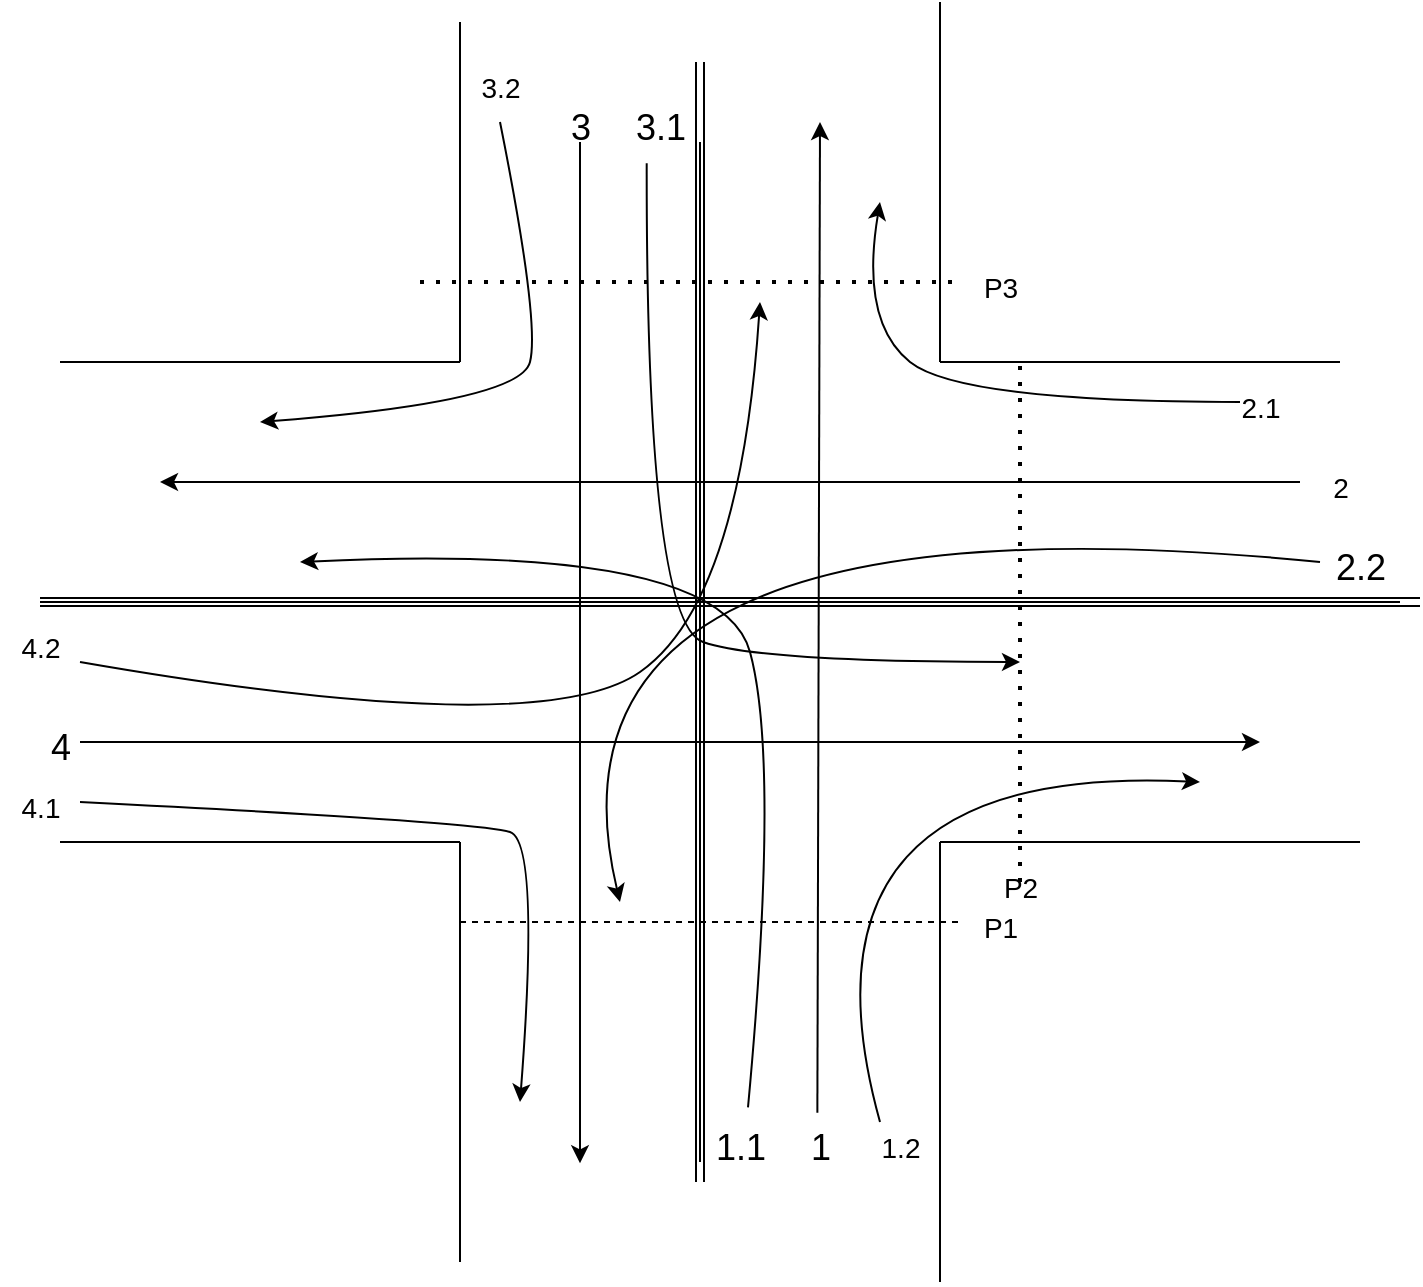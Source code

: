 <mxfile version="24.8.2">
  <diagram name="Page-1" id="zH5GY4t5iD_Y-iPOuaXM">
    <mxGraphModel dx="1851" dy="1896" grid="1" gridSize="10" guides="1" tooltips="1" connect="1" arrows="1" fold="1" page="1" pageScale="1" pageWidth="850" pageHeight="1100" math="0" shadow="0">
      <root>
        <mxCell id="0" />
        <mxCell id="1" parent="0" />
        <mxCell id="PK-pG4Fu_bIfuyA8u-6o-1" value="" style="endArrow=none;html=1;rounded=0;" edge="1" parent="1">
          <mxGeometry width="50" height="50" relative="1" as="geometry">
            <mxPoint x="40" y="40" as="sourcePoint" />
            <mxPoint x="240" y="40" as="targetPoint" />
          </mxGeometry>
        </mxCell>
        <mxCell id="PK-pG4Fu_bIfuyA8u-6o-2" value="" style="endArrow=none;html=1;rounded=0;" edge="1" parent="1">
          <mxGeometry width="50" height="50" relative="1" as="geometry">
            <mxPoint x="40" y="280" as="sourcePoint" />
            <mxPoint x="240" y="280" as="targetPoint" />
          </mxGeometry>
        </mxCell>
        <mxCell id="PK-pG4Fu_bIfuyA8u-6o-3" value="" style="endArrow=none;html=1;rounded=0;" edge="1" parent="1">
          <mxGeometry width="50" height="50" relative="1" as="geometry">
            <mxPoint x="240" y="40" as="sourcePoint" />
            <mxPoint x="240" y="-130" as="targetPoint" />
          </mxGeometry>
        </mxCell>
        <mxCell id="PK-pG4Fu_bIfuyA8u-6o-4" value="" style="endArrow=none;html=1;rounded=0;" edge="1" parent="1">
          <mxGeometry width="50" height="50" relative="1" as="geometry">
            <mxPoint x="240" y="280" as="sourcePoint" />
            <mxPoint x="240" y="490" as="targetPoint" />
          </mxGeometry>
        </mxCell>
        <mxCell id="PK-pG4Fu_bIfuyA8u-6o-5" value="" style="endArrow=none;html=1;rounded=0;" edge="1" parent="1">
          <mxGeometry width="50" height="50" relative="1" as="geometry">
            <mxPoint x="360" y="440" as="sourcePoint" />
            <mxPoint x="360" y="-70" as="targetPoint" />
          </mxGeometry>
        </mxCell>
        <mxCell id="PK-pG4Fu_bIfuyA8u-6o-6" value="" style="endArrow=none;html=1;rounded=0;" edge="1" parent="1">
          <mxGeometry width="50" height="50" relative="1" as="geometry">
            <mxPoint x="480" y="40" as="sourcePoint" />
            <mxPoint x="480" y="-140" as="targetPoint" />
          </mxGeometry>
        </mxCell>
        <mxCell id="PK-pG4Fu_bIfuyA8u-6o-7" value="" style="endArrow=none;html=1;rounded=0;" edge="1" parent="1">
          <mxGeometry width="50" height="50" relative="1" as="geometry">
            <mxPoint x="680" y="40" as="sourcePoint" />
            <mxPoint x="480" y="40" as="targetPoint" />
          </mxGeometry>
        </mxCell>
        <mxCell id="PK-pG4Fu_bIfuyA8u-6o-8" value="" style="endArrow=none;html=1;rounded=0;" edge="1" parent="1">
          <mxGeometry width="50" height="50" relative="1" as="geometry">
            <mxPoint x="480" y="280" as="sourcePoint" />
            <mxPoint x="480" y="500" as="targetPoint" />
          </mxGeometry>
        </mxCell>
        <mxCell id="PK-pG4Fu_bIfuyA8u-6o-9" value="" style="endArrow=none;html=1;rounded=0;" edge="1" parent="1">
          <mxGeometry width="50" height="50" relative="1" as="geometry">
            <mxPoint x="480" y="280" as="sourcePoint" />
            <mxPoint x="690" y="280" as="targetPoint" />
          </mxGeometry>
        </mxCell>
        <mxCell id="PK-pG4Fu_bIfuyA8u-6o-10" value="" style="endArrow=none;html=1;rounded=0;" edge="1" parent="1">
          <mxGeometry width="50" height="50" relative="1" as="geometry">
            <mxPoint x="30" y="160" as="sourcePoint" />
            <mxPoint x="710" y="160" as="targetPoint" />
          </mxGeometry>
        </mxCell>
        <mxCell id="PK-pG4Fu_bIfuyA8u-6o-13" value="" style="endArrow=classic;html=1;rounded=0;color: blue;exitX=0.456;exitY=0.058;exitDx=0;exitDy=0;exitPerimeter=0;" edge="1" parent="1" source="PK-pG4Fu_bIfuyA8u-6o-14">
          <mxGeometry width="50" height="50" relative="1" as="geometry">
            <mxPoint x="420" y="290" as="sourcePoint" />
            <mxPoint x="420" y="-80" as="targetPoint" />
          </mxGeometry>
        </mxCell>
        <mxCell id="PK-pG4Fu_bIfuyA8u-6o-14" value="&lt;font style=&quot;font-size: 18px;&quot;&gt;1&lt;/font&gt;" style="text;html=1;align=center;verticalAlign=middle;resizable=0;points=[];autosize=1;strokeColor=none;fillColor=none;" vertex="1" parent="1">
          <mxGeometry x="405" y="413" width="30" height="40" as="geometry" />
        </mxCell>
        <mxCell id="PK-pG4Fu_bIfuyA8u-6o-17" value="" style="curved=1;endArrow=classic;html=1;rounded=0;exitX=0.58;exitY=-0.008;exitDx=0;exitDy=0;exitPerimeter=0;" edge="1" parent="1">
          <mxGeometry width="50" height="50" relative="1" as="geometry">
            <mxPoint x="384" y="412.68" as="sourcePoint" />
            <mxPoint x="160" y="140" as="targetPoint" />
            <Array as="points">
              <mxPoint x="400" y="240" />
              <mxPoint x="370" y="130" />
            </Array>
          </mxGeometry>
        </mxCell>
        <mxCell id="PK-pG4Fu_bIfuyA8u-6o-18" value="&lt;font style=&quot;font-size: 18px;&quot;&gt;1.1&lt;/font&gt;" style="text;html=1;align=center;verticalAlign=middle;resizable=0;points=[];autosize=1;strokeColor=none;fillColor=none;" vertex="1" parent="1">
          <mxGeometry x="355" y="413" width="50" height="40" as="geometry" />
        </mxCell>
        <mxCell id="PK-pG4Fu_bIfuyA8u-6o-19" value="" style="endArrow=classic;html=1;rounded=0;" edge="1" parent="1">
          <mxGeometry width="50" height="50" relative="1" as="geometry">
            <mxPoint x="300" y="-70" as="sourcePoint" />
            <mxPoint x="300" y="440.667" as="targetPoint" />
          </mxGeometry>
        </mxCell>
        <mxCell id="PK-pG4Fu_bIfuyA8u-6o-20" value="&lt;font style=&quot;font-size: 18px;&quot;&gt;3&lt;/font&gt;" style="text;html=1;align=center;verticalAlign=middle;resizable=0;points=[];autosize=1;strokeColor=none;fillColor=none;" vertex="1" parent="1">
          <mxGeometry x="285" y="-97" width="30" height="40" as="geometry" />
        </mxCell>
        <mxCell id="PK-pG4Fu_bIfuyA8u-6o-26" value="" style="curved=1;endArrow=classic;html=1;rounded=0;exitX=0.367;exitY=0.942;exitDx=0;exitDy=0;exitPerimeter=0;" edge="1" parent="1" source="PK-pG4Fu_bIfuyA8u-6o-27">
          <mxGeometry width="50" height="50" relative="1" as="geometry">
            <mxPoint x="330" y="40" as="sourcePoint" />
            <mxPoint x="520" y="190" as="targetPoint" />
            <Array as="points">
              <mxPoint x="333" y="170" />
              <mxPoint x="390" y="190" />
            </Array>
          </mxGeometry>
        </mxCell>
        <mxCell id="PK-pG4Fu_bIfuyA8u-6o-27" value="&lt;font style=&quot;font-size: 18px;&quot;&gt;3.1&lt;/font&gt;" style="text;html=1;align=center;verticalAlign=middle;resizable=0;points=[];autosize=1;strokeColor=none;fillColor=none;" vertex="1" parent="1">
          <mxGeometry x="315" y="-97" width="50" height="40" as="geometry" />
        </mxCell>
        <mxCell id="PK-pG4Fu_bIfuyA8u-6o-29" value="" style="curved=1;endArrow=classic;html=1;rounded=0;" edge="1" parent="1">
          <mxGeometry width="50" height="50" relative="1" as="geometry">
            <mxPoint x="630" y="60" as="sourcePoint" />
            <mxPoint x="450" y="-40" as="targetPoint" />
            <Array as="points">
              <mxPoint x="490" y="60" />
              <mxPoint x="440" y="20" />
            </Array>
          </mxGeometry>
        </mxCell>
        <mxCell id="PK-pG4Fu_bIfuyA8u-6o-30" value="&lt;font style=&quot;font-size: 14px;&quot;&gt;2.1&lt;/font&gt;" style="text;html=1;align=center;verticalAlign=middle;resizable=0;points=[];autosize=1;strokeColor=none;fillColor=none;" vertex="1" parent="1">
          <mxGeometry x="620" y="48" width="40" height="30" as="geometry" />
        </mxCell>
        <mxCell id="PK-pG4Fu_bIfuyA8u-6o-31" value="" style="endArrow=classic;html=1;rounded=0;" edge="1" parent="1">
          <mxGeometry width="50" height="50" relative="1" as="geometry">
            <mxPoint x="660" y="100" as="sourcePoint" />
            <mxPoint x="90" y="100" as="targetPoint" />
          </mxGeometry>
        </mxCell>
        <mxCell id="PK-pG4Fu_bIfuyA8u-6o-32" value="&lt;font style=&quot;font-size: 14px;&quot;&gt;2&lt;/font&gt;" style="text;html=1;align=center;verticalAlign=middle;resizable=0;points=[];autosize=1;strokeColor=none;fillColor=none;" vertex="1" parent="1">
          <mxGeometry x="665" y="88" width="30" height="30" as="geometry" />
        </mxCell>
        <mxCell id="PK-pG4Fu_bIfuyA8u-6o-33" value="" style="curved=1;endArrow=classic;html=1;rounded=0;" edge="1" parent="1">
          <mxGeometry width="50" height="50" relative="1" as="geometry">
            <mxPoint x="670" y="140" as="sourcePoint" />
            <mxPoint x="320" y="310" as="targetPoint" />
            <Array as="points">
              <mxPoint x="270" y="100" />
            </Array>
          </mxGeometry>
        </mxCell>
        <mxCell id="PK-pG4Fu_bIfuyA8u-6o-35" value="" style="shape=link;html=1;rounded=0;" edge="1" parent="1">
          <mxGeometry width="100" relative="1" as="geometry">
            <mxPoint x="30" y="160" as="sourcePoint" />
            <mxPoint x="720" y="160" as="targetPoint" />
          </mxGeometry>
        </mxCell>
        <mxCell id="PK-pG4Fu_bIfuyA8u-6o-36" value="" style="shape=link;html=1;rounded=0;" edge="1" parent="1">
          <mxGeometry width="100" relative="1" as="geometry">
            <mxPoint x="360" y="-110" as="sourcePoint" />
            <mxPoint x="360" y="450" as="targetPoint" />
          </mxGeometry>
        </mxCell>
        <mxCell id="PK-pG4Fu_bIfuyA8u-6o-37" value="&lt;font style=&quot;font-size: 18px;&quot;&gt;2.2&lt;/font&gt;" style="text;html=1;align=center;verticalAlign=middle;resizable=0;points=[];autosize=1;strokeColor=none;fillColor=none;" vertex="1" parent="1">
          <mxGeometry x="665" y="123" width="50" height="40" as="geometry" />
        </mxCell>
        <mxCell id="PK-pG4Fu_bIfuyA8u-6o-39" value="" style="curved=1;endArrow=classic;html=1;rounded=0;" edge="1" parent="1">
          <mxGeometry width="50" height="50" relative="1" as="geometry">
            <mxPoint x="450" y="420" as="sourcePoint" />
            <mxPoint x="610" y="250" as="targetPoint" />
            <Array as="points">
              <mxPoint x="400" y="240" />
            </Array>
          </mxGeometry>
        </mxCell>
        <mxCell id="PK-pG4Fu_bIfuyA8u-6o-40" value="&lt;font style=&quot;font-size: 14px;&quot;&gt;1.2&lt;/font&gt;" style="text;html=1;align=center;verticalAlign=middle;resizable=0;points=[];autosize=1;strokeColor=none;fillColor=none;" vertex="1" parent="1">
          <mxGeometry x="440" y="418" width="40" height="30" as="geometry" />
        </mxCell>
        <mxCell id="PK-pG4Fu_bIfuyA8u-6o-41" value="" style="curved=1;endArrow=classic;html=1;rounded=0;" edge="1" parent="1">
          <mxGeometry width="50" height="50" relative="1" as="geometry">
            <mxPoint x="260" y="-80" as="sourcePoint" />
            <mxPoint x="140" y="70" as="targetPoint" />
            <Array as="points">
              <mxPoint x="280" y="20" />
              <mxPoint x="270" y="60" />
            </Array>
          </mxGeometry>
        </mxCell>
        <mxCell id="PK-pG4Fu_bIfuyA8u-6o-42" value="&lt;font style=&quot;font-size: 14px;&quot;&gt;3.2&lt;/font&gt;" style="text;html=1;align=center;verticalAlign=middle;resizable=0;points=[];autosize=1;strokeColor=none;fillColor=none;" vertex="1" parent="1">
          <mxGeometry x="240" y="-112" width="40" height="30" as="geometry" />
        </mxCell>
        <mxCell id="PK-pG4Fu_bIfuyA8u-6o-43" value="" style="curved=1;endArrow=classic;html=1;rounded=0;" edge="1" parent="1">
          <mxGeometry width="50" height="50" relative="1" as="geometry">
            <mxPoint x="50" y="260" as="sourcePoint" />
            <mxPoint x="270" y="410" as="targetPoint" />
            <Array as="points">
              <mxPoint x="250" y="270" />
              <mxPoint x="280" y="280" />
            </Array>
          </mxGeometry>
        </mxCell>
        <mxCell id="PK-pG4Fu_bIfuyA8u-6o-44" value="&lt;font style=&quot;font-size: 14px;&quot;&gt;4.1&lt;/font&gt;" style="text;html=1;align=center;verticalAlign=middle;resizable=0;points=[];autosize=1;strokeColor=none;fillColor=none;" vertex="1" parent="1">
          <mxGeometry x="10" y="248" width="40" height="30" as="geometry" />
        </mxCell>
        <mxCell id="PK-pG4Fu_bIfuyA8u-6o-45" value="" style="endArrow=classic;html=1;rounded=0;" edge="1" parent="1">
          <mxGeometry width="50" height="50" relative="1" as="geometry">
            <mxPoint x="50" y="230" as="sourcePoint" />
            <mxPoint x="640" y="230" as="targetPoint" />
          </mxGeometry>
        </mxCell>
        <mxCell id="PK-pG4Fu_bIfuyA8u-6o-46" value="&lt;font style=&quot;font-size: 18px;&quot;&gt;4&lt;/font&gt;" style="text;html=1;align=center;verticalAlign=middle;resizable=0;points=[];autosize=1;strokeColor=none;fillColor=none;" vertex="1" parent="1">
          <mxGeometry x="25" y="213" width="30" height="40" as="geometry" />
        </mxCell>
        <mxCell id="PK-pG4Fu_bIfuyA8u-6o-47" value="" style="curved=1;endArrow=classic;html=1;rounded=0;" edge="1" parent="1">
          <mxGeometry width="50" height="50" relative="1" as="geometry">
            <mxPoint x="50" y="190" as="sourcePoint" />
            <mxPoint x="390" y="10" as="targetPoint" />
            <Array as="points">
              <mxPoint x="280" y="230" />
              <mxPoint x="380" y="160" />
            </Array>
          </mxGeometry>
        </mxCell>
        <mxCell id="PK-pG4Fu_bIfuyA8u-6o-48" value="&lt;font style=&quot;font-size: 14px;&quot;&gt;4.2&lt;/font&gt;" style="text;html=1;align=center;verticalAlign=middle;resizable=0;points=[];autosize=1;strokeColor=none;fillColor=none;" vertex="1" parent="1">
          <mxGeometry x="10" y="168" width="40" height="30" as="geometry" />
        </mxCell>
        <mxCell id="PK-pG4Fu_bIfuyA8u-6o-49" value="" style="endArrow=none;dashed=1;html=1;rounded=0;" edge="1" parent="1">
          <mxGeometry width="50" height="50" relative="1" as="geometry">
            <mxPoint x="240" y="320" as="sourcePoint" />
            <mxPoint x="490" y="320" as="targetPoint" />
          </mxGeometry>
        </mxCell>
        <mxCell id="PK-pG4Fu_bIfuyA8u-6o-50" value="&lt;font style=&quot;font-size: 14px;&quot;&gt;P1&lt;/font&gt;" style="text;html=1;align=center;verticalAlign=middle;resizable=0;points=[];autosize=1;strokeColor=none;fillColor=none;" vertex="1" parent="1">
          <mxGeometry x="490" y="308" width="40" height="30" as="geometry" />
        </mxCell>
        <mxCell id="PK-pG4Fu_bIfuyA8u-6o-51" value="" style="endArrow=none;dashed=1;html=1;dashPattern=1 3;strokeWidth=2;rounded=0;" edge="1" parent="1">
          <mxGeometry width="50" height="50" relative="1" as="geometry">
            <mxPoint x="520" y="300" as="sourcePoint" />
            <mxPoint x="520" y="40" as="targetPoint" />
          </mxGeometry>
        </mxCell>
        <mxCell id="PK-pG4Fu_bIfuyA8u-6o-52" value="&lt;font style=&quot;font-size: 14px;&quot;&gt;P2&lt;/font&gt;" style="text;html=1;align=center;verticalAlign=middle;resizable=0;points=[];autosize=1;strokeColor=none;fillColor=none;" vertex="1" parent="1">
          <mxGeometry x="500" y="288" width="40" height="30" as="geometry" />
        </mxCell>
        <mxCell id="PK-pG4Fu_bIfuyA8u-6o-53" value="" style="endArrow=none;dashed=1;html=1;dashPattern=1 3;strokeWidth=2;rounded=0;" edge="1" parent="1">
          <mxGeometry width="50" height="50" relative="1" as="geometry">
            <mxPoint x="220" as="sourcePoint" />
            <mxPoint x="490" as="targetPoint" />
          </mxGeometry>
        </mxCell>
        <mxCell id="PK-pG4Fu_bIfuyA8u-6o-54" value="&lt;font style=&quot;font-size: 14px;&quot;&gt;P3&lt;/font&gt;" style="text;html=1;align=center;verticalAlign=middle;resizable=0;points=[];autosize=1;strokeColor=none;fillColor=none;" vertex="1" parent="1">
          <mxGeometry x="490" y="-12" width="40" height="30" as="geometry" />
        </mxCell>
      </root>
    </mxGraphModel>
  </diagram>
</mxfile>
